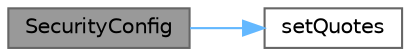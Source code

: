 digraph "SecurityConfig"
{
 // INTERACTIVE_SVG=YES
 // LATEX_PDF_SIZE
  bgcolor="transparent";
  edge [fontname=Helvetica,fontsize=10,labelfontname=Helvetica,labelfontsize=10];
  node [fontname=Helvetica,fontsize=10,shape=box,height=0.2,width=0.4];
  rankdir="LR";
  Node1 [label="SecurityConfig",height=0.2,width=0.4,color="gray40", fillcolor="grey60", style="filled", fontcolor="black",tooltip="Detailed constructor."];
  Node1 -> Node2 [color="steelblue1",style="solid"];
  Node2 [label="setQuotes",height=0.2,width=0.4,color="grey40", fillcolor="white", style="filled",URL="$classore_1_1data_1_1_security_config.html#a9d9d4504528036edb072dd1e3758aa43",tooltip=" "];
}
